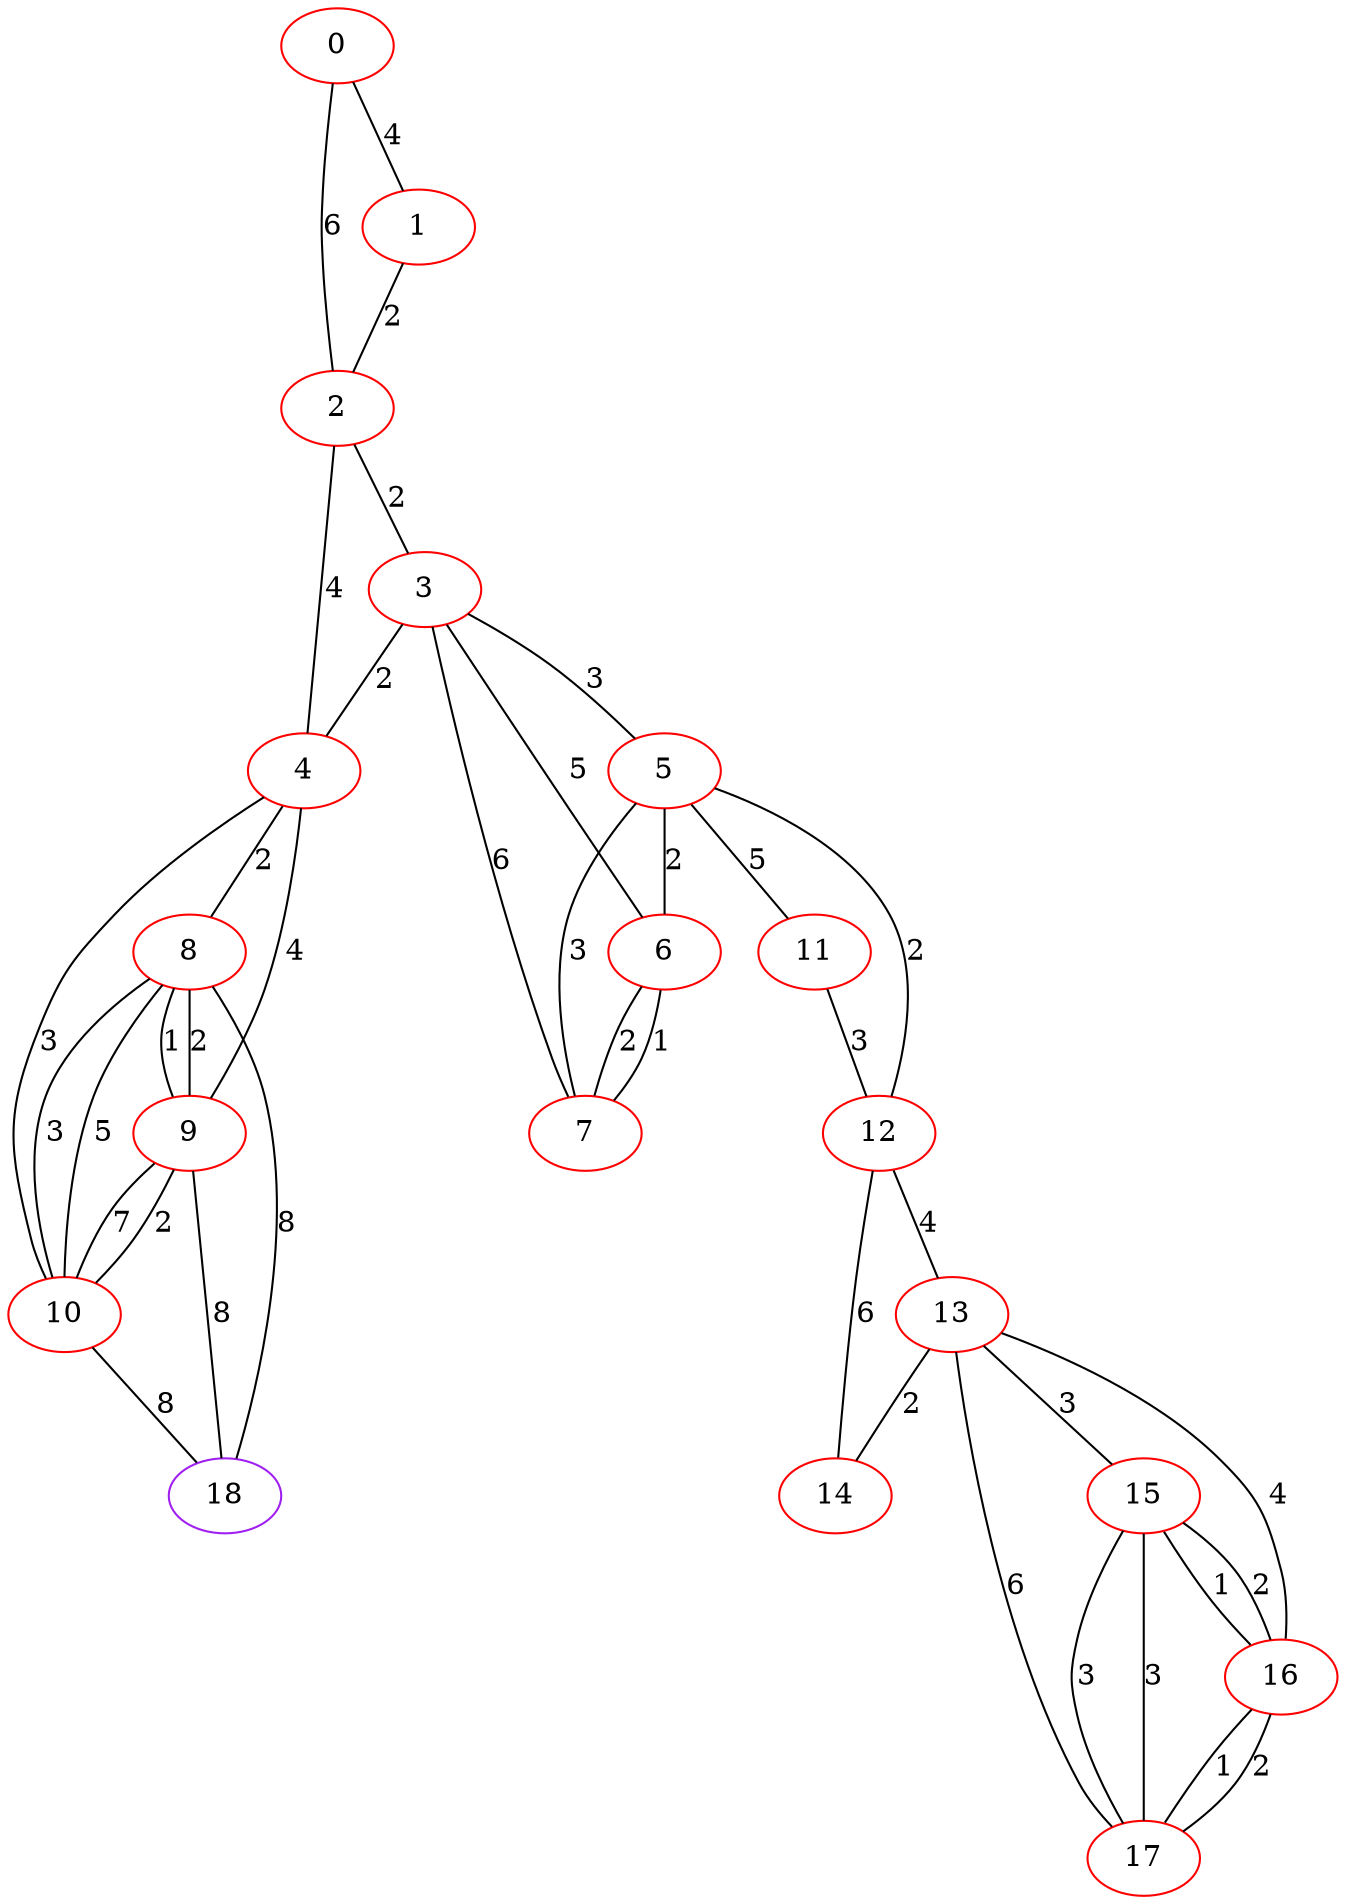 graph "" {
0 [color=red, weight=1];
1 [color=red, weight=1];
2 [color=red, weight=1];
3 [color=red, weight=1];
4 [color=red, weight=1];
5 [color=red, weight=1];
6 [color=red, weight=1];
7 [color=red, weight=1];
8 [color=red, weight=1];
9 [color=red, weight=1];
10 [color=red, weight=1];
11 [color=red, weight=1];
12 [color=red, weight=1];
13 [color=red, weight=1];
14 [color=red, weight=1];
15 [color=red, weight=1];
16 [color=red, weight=1];
17 [color=red, weight=1];
18 [color=purple, weight=4];
0 -- 1  [key=0, label=4];
0 -- 2  [key=0, label=6];
1 -- 2  [key=0, label=2];
2 -- 3  [key=0, label=2];
2 -- 4  [key=0, label=4];
3 -- 4  [key=0, label=2];
3 -- 5  [key=0, label=3];
3 -- 6  [key=0, label=5];
3 -- 7  [key=0, label=6];
4 -- 8  [key=0, label=2];
4 -- 9  [key=0, label=4];
4 -- 10  [key=0, label=3];
5 -- 11  [key=0, label=5];
5 -- 12  [key=0, label=2];
5 -- 6  [key=0, label=2];
5 -- 7  [key=0, label=3];
6 -- 7  [key=0, label=1];
6 -- 7  [key=1, label=2];
8 -- 9  [key=0, label=2];
8 -- 9  [key=1, label=1];
8 -- 10  [key=0, label=5];
8 -- 10  [key=1, label=3];
8 -- 18  [key=0, label=8];
9 -- 10  [key=0, label=7];
9 -- 10  [key=1, label=2];
9 -- 18  [key=0, label=8];
10 -- 18  [key=0, label=8];
11 -- 12  [key=0, label=3];
12 -- 13  [key=0, label=4];
12 -- 14  [key=0, label=6];
13 -- 16  [key=0, label=4];
13 -- 17  [key=0, label=6];
13 -- 14  [key=0, label=2];
13 -- 15  [key=0, label=3];
15 -- 16  [key=0, label=2];
15 -- 16  [key=1, label=1];
15 -- 17  [key=0, label=3];
15 -- 17  [key=1, label=3];
16 -- 17  [key=0, label=1];
16 -- 17  [key=1, label=2];
}

